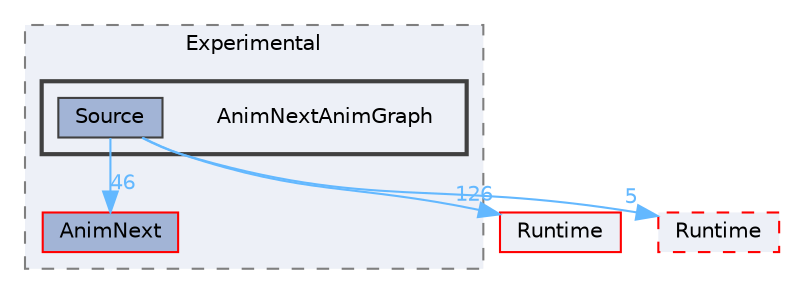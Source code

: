 digraph "AnimNextAnimGraph"
{
 // INTERACTIVE_SVG=YES
 // LATEX_PDF_SIZE
  bgcolor="transparent";
  edge [fontname=Helvetica,fontsize=10,labelfontname=Helvetica,labelfontsize=10];
  node [fontname=Helvetica,fontsize=10,shape=box,height=0.2,width=0.4];
  compound=true
  subgraph clusterdir_6e0c5d987c338b0072956bd3eccf79be {
    graph [ bgcolor="#edf0f7", pencolor="grey50", label="Experimental", fontname=Helvetica,fontsize=10 style="filled,dashed", URL="dir_6e0c5d987c338b0072956bd3eccf79be.html",tooltip=""]
  dir_ebfc70b225cdd53f599c3ad0db76b4bf [label="AnimNext", fillcolor="#a2b4d6", color="red", style="filled", URL="dir_ebfc70b225cdd53f599c3ad0db76b4bf.html",tooltip=""];
  subgraph clusterdir_810494446f570897aa4f80899db095f4 {
    graph [ bgcolor="#edf0f7", pencolor="grey25", label="", fontname=Helvetica,fontsize=10 style="filled,bold", URL="dir_810494446f570897aa4f80899db095f4.html",tooltip=""]
    dir_810494446f570897aa4f80899db095f4 [shape=plaintext, label="AnimNextAnimGraph"];
  dir_8e0f201607c29bfd8159f61f10a13bf5 [label="Source", fillcolor="#a2b4d6", color="grey25", style="filled", URL="dir_8e0f201607c29bfd8159f61f10a13bf5.html",tooltip=""];
  }
  }
  dir_7536b172fbd480bfd146a1b1acd6856b [label="Runtime", fillcolor="#edf0f7", color="red", style="filled", URL="dir_7536b172fbd480bfd146a1b1acd6856b.html",tooltip=""];
  dir_a60e1ce30f7313164a0e11a69cddad56 [label="Runtime", fillcolor="#edf0f7", color="red", style="filled,dashed", URL="dir_a60e1ce30f7313164a0e11a69cddad56.html",tooltip=""];
  dir_8e0f201607c29bfd8159f61f10a13bf5->dir_7536b172fbd480bfd146a1b1acd6856b [headlabel="126", labeldistance=1.5 headhref="dir_001061_000984.html" href="dir_001061_000984.html" color="steelblue1" fontcolor="steelblue1"];
  dir_8e0f201607c29bfd8159f61f10a13bf5->dir_a60e1ce30f7313164a0e11a69cddad56 [headlabel="5", labeldistance=1.5 headhref="dir_001061_000983.html" href="dir_001061_000983.html" color="steelblue1" fontcolor="steelblue1"];
  dir_8e0f201607c29bfd8159f61f10a13bf5->dir_ebfc70b225cdd53f599c3ad0db76b4bf [headlabel="46", labeldistance=1.5 headhref="dir_001061_000042.html" href="dir_001061_000042.html" color="steelblue1" fontcolor="steelblue1"];
}
